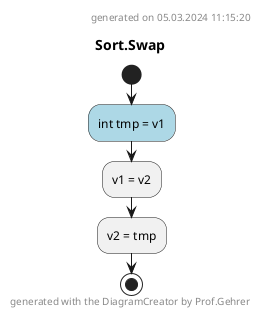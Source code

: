 @startuml Sort.Swap
header
generated on 05.03.2024 11:15:20
end header
title Sort.Swap
start
#LightBlue:int tmp = v1;
:v1 = v2;
:v2 = tmp;
footer
generated with the DiagramCreator by Prof.Gehrer
end footer
stop
@enduml
